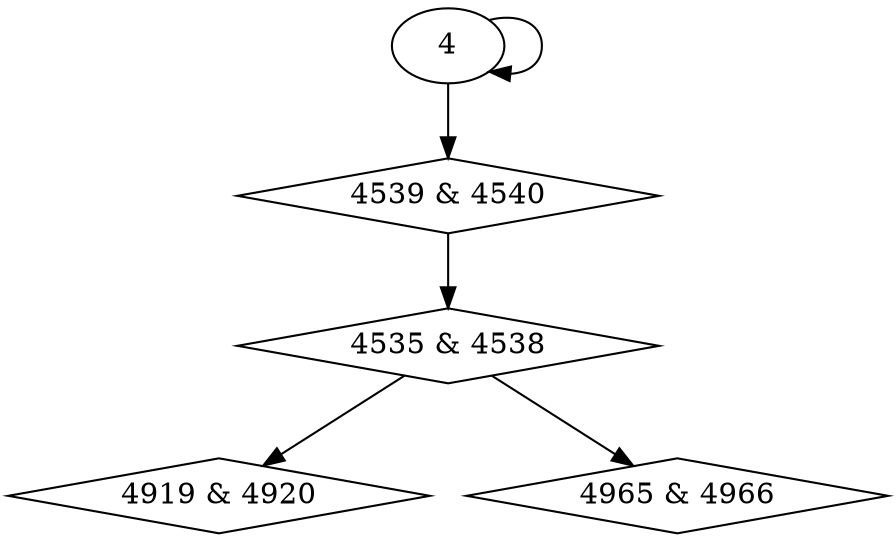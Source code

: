 digraph {
0 [label = "4535 & 4538", shape = diamond];
1 [label = "4539 & 4540", shape = diamond];
2 [label = "4919 & 4920", shape = diamond];
3 [label = "4965 & 4966", shape = diamond];
1 -> 0;
4 -> 1;
0 -> 2;
0 -> 3;
4 -> 4;
}
